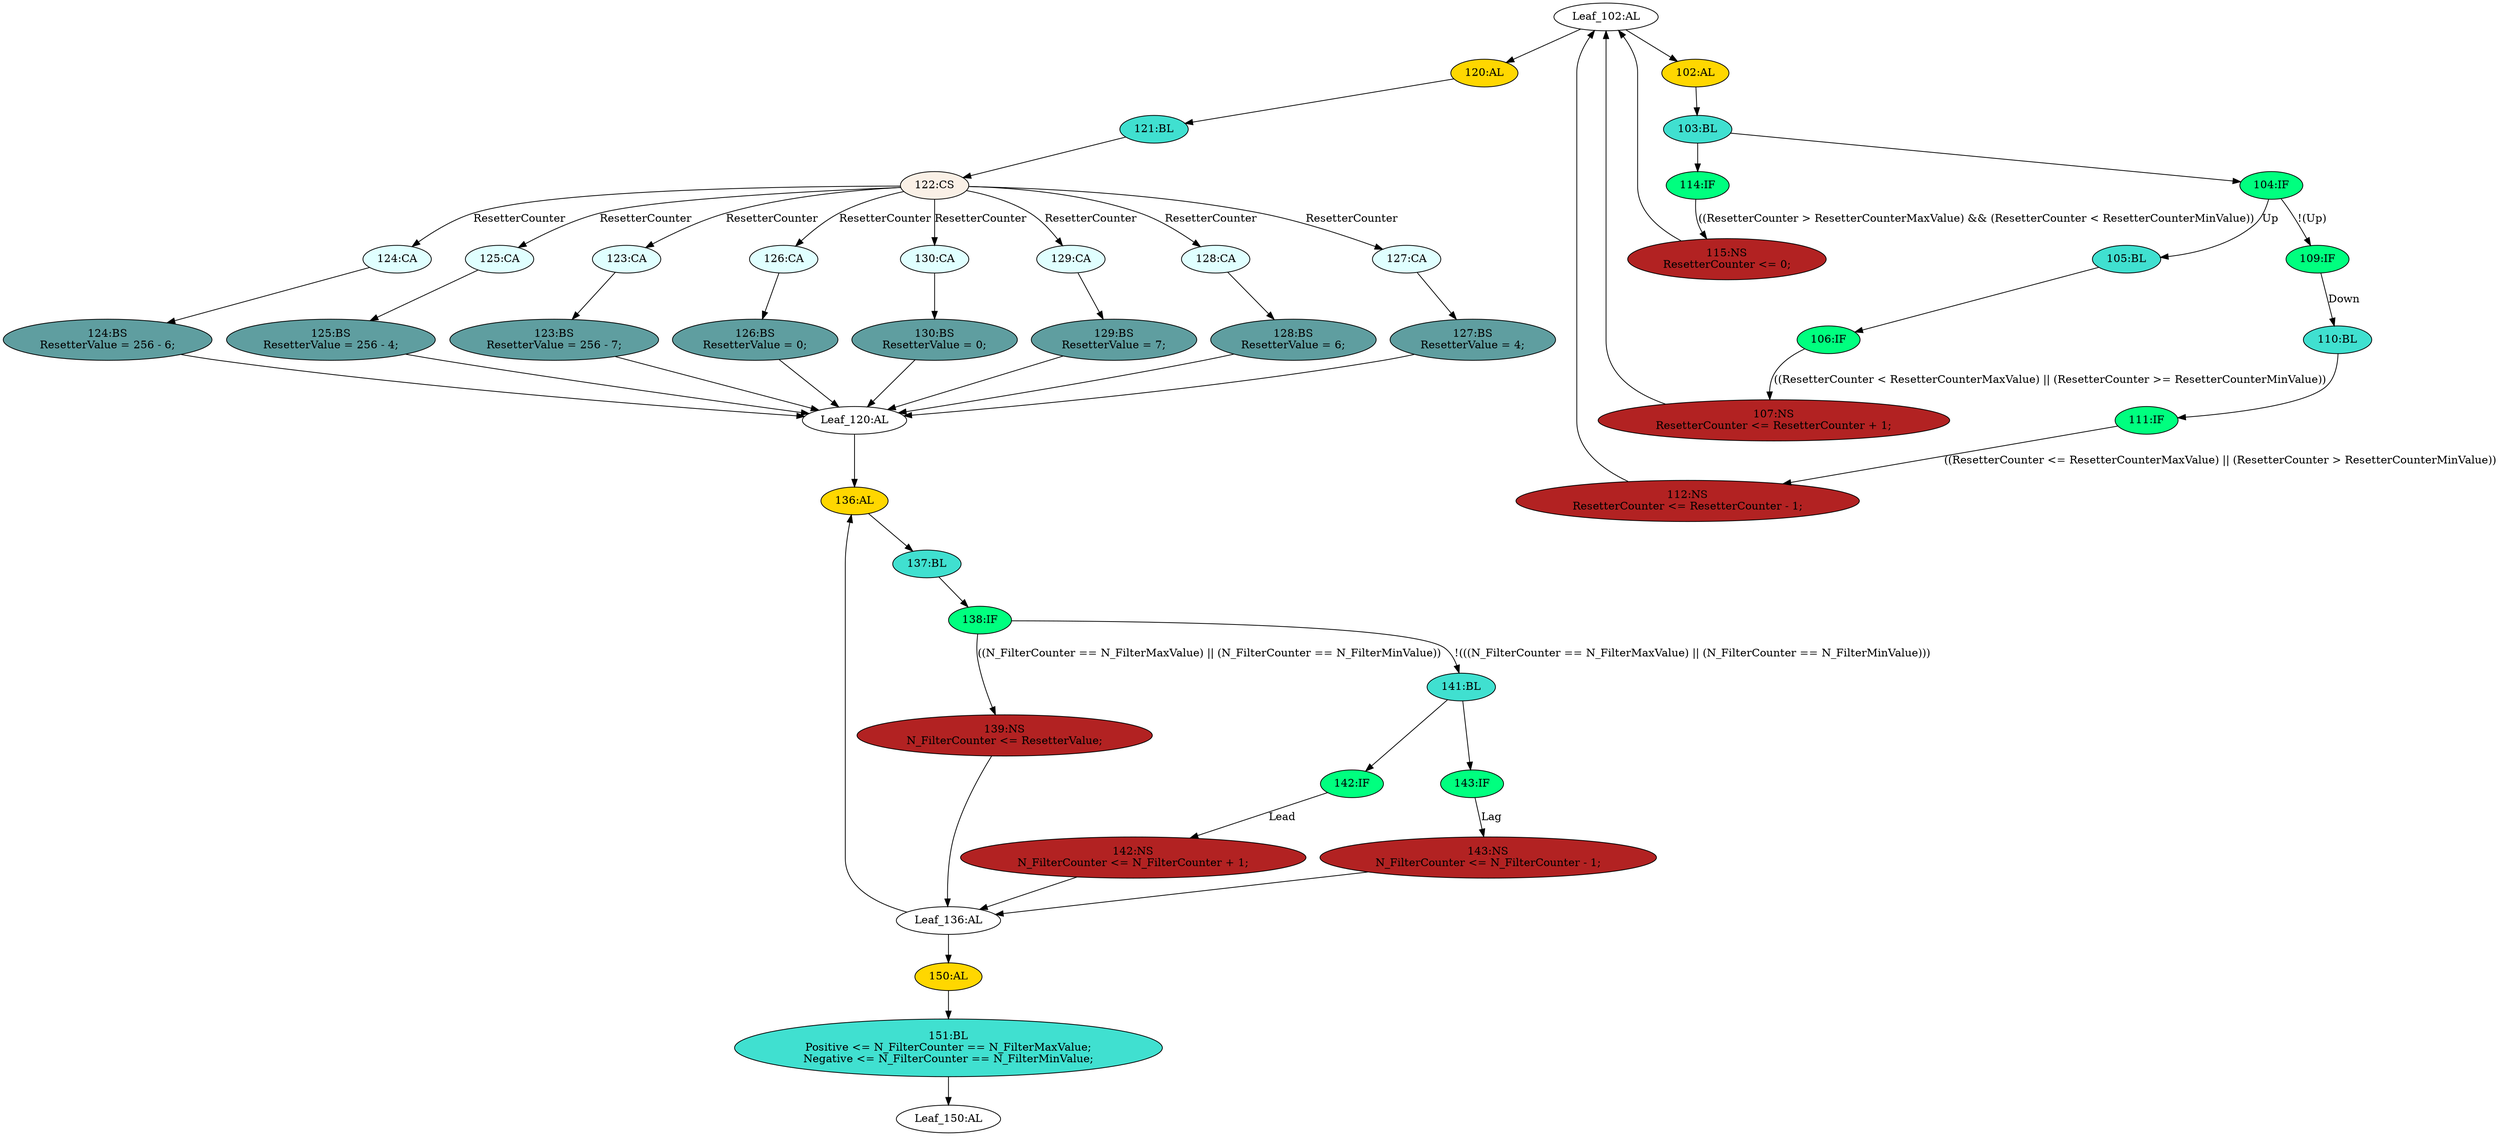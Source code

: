 strict digraph "compose( ,  )" {
	node [label="\N"];
	"128:CA"	 [ast="<pyverilog.vparser.ast.Case object at 0x7f12a5e9fdd0>",
		fillcolor=lightcyan,
		label="128:CA",
		statements="[]",
		style=filled,
		typ=Case];
	"128:BS"	 [ast="<pyverilog.vparser.ast.BlockingSubstitution object at 0x7f12a5e9fed0>",
		fillcolor=cadetblue,
		label="128:BS
ResetterValue = 6;",
		statements="[<pyverilog.vparser.ast.BlockingSubstitution object at 0x7f12a5e9fed0>]",
		style=filled,
		typ=BlockingSubstitution];
	"128:CA" -> "128:BS"	 [cond="[]",
		lineno=None];
	"105:BL"	 [ast="<pyverilog.vparser.ast.Block object at 0x7f12a5efd850>",
		fillcolor=turquoise,
		label="105:BL",
		statements="[]",
		style=filled,
		typ=Block];
	"106:IF"	 [ast="<pyverilog.vparser.ast.IfStatement object at 0x7f12a5efdd10>",
		fillcolor=springgreen,
		label="106:IF",
		statements="[]",
		style=filled,
		typ=IfStatement];
	"105:BL" -> "106:IF"	 [cond="[]",
		lineno=None];
	"122:CS"	 [ast="<pyverilog.vparser.ast.CaseStatement object at 0x7f12a5ea91d0>",
		fillcolor=linen,
		label="122:CS",
		statements="[]",
		style=filled,
		typ=CaseStatement];
	"122:CS" -> "128:CA"	 [cond="['ResetterCounter']",
		label=ResetterCounter,
		lineno=122];
	"127:CA"	 [ast="<pyverilog.vparser.ast.Case object at 0x7f12a5e9fb90>",
		fillcolor=lightcyan,
		label="127:CA",
		statements="[]",
		style=filled,
		typ=Case];
	"122:CS" -> "127:CA"	 [cond="['ResetterCounter']",
		label=ResetterCounter,
		lineno=122];
	"124:CA"	 [ast="<pyverilog.vparser.ast.Case object at 0x7f12a5e9f390>",
		fillcolor=lightcyan,
		label="124:CA",
		statements="[]",
		style=filled,
		typ=Case];
	"122:CS" -> "124:CA"	 [cond="['ResetterCounter']",
		label=ResetterCounter,
		lineno=122];
	"125:CA"	 [ast="<pyverilog.vparser.ast.Case object at 0x7f12a5e9f690>",
		fillcolor=lightcyan,
		label="125:CA",
		statements="[]",
		style=filled,
		typ=Case];
	"122:CS" -> "125:CA"	 [cond="['ResetterCounter']",
		label=ResetterCounter,
		lineno=122];
	"123:CA"	 [ast="<pyverilog.vparser.ast.Case object at 0x7f12a5e9cfd0>",
		fillcolor=lightcyan,
		label="123:CA",
		statements="[]",
		style=filled,
		typ=Case];
	"122:CS" -> "123:CA"	 [cond="['ResetterCounter']",
		label=ResetterCounter,
		lineno=122];
	"126:CA"	 [ast="<pyverilog.vparser.ast.Case object at 0x7f12a5e9f950>",
		fillcolor=lightcyan,
		label="126:CA",
		statements="[]",
		style=filled,
		typ=Case];
	"122:CS" -> "126:CA"	 [cond="['ResetterCounter']",
		label=ResetterCounter,
		lineno=122];
	"130:CA"	 [ast="<pyverilog.vparser.ast.Case object at 0x7f12a5ea9250>",
		fillcolor=lightcyan,
		label="130:CA",
		statements="[]",
		style=filled,
		typ=Case];
	"122:CS" -> "130:CA"	 [cond="['ResetterCounter']",
		label=ResetterCounter,
		lineno=122];
	"129:CA"	 [ast="<pyverilog.vparser.ast.Case object at 0x7f12a5ea9050>",
		fillcolor=lightcyan,
		label="129:CA",
		statements="[]",
		style=filled,
		typ=Case];
	"122:CS" -> "129:CA"	 [cond="['ResetterCounter']",
		label=ResetterCounter,
		lineno=122];
	"Leaf_136:AL"	 [def_var="['N_FilterCounter']",
		label="Leaf_136:AL"];
	"150:AL"	 [ast="<pyverilog.vparser.ast.Always object at 0x7f12a5ea8250>",
		clk_sens=True,
		fillcolor=gold,
		label="150:AL",
		sens="['MainClock']",
		statements="[]",
		style=filled,
		typ=Always,
		use_var="['N_FilterCounter']"];
	"Leaf_136:AL" -> "150:AL";
	"136:AL"	 [ast="<pyverilog.vparser.ast.Always object at 0x7f12a5ea94d0>",
		clk_sens=True,
		fillcolor=gold,
		label="136:AL",
		sens="['MainClock']",
		statements="[]",
		style=filled,
		typ=Always,
		use_var="['Lead', 'N_FilterMaxValue', 'Lag', 'ResetterValue', 'N_FilterMinValue', 'N_FilterCounter']"];
	"Leaf_136:AL" -> "136:AL";
	"Leaf_120:AL"	 [def_var="['ResetterValue']",
		label="Leaf_120:AL"];
	"128:BS" -> "Leaf_120:AL"	 [cond="[]",
		lineno=None];
	"104:IF"	 [ast="<pyverilog.vparser.ast.IfStatement object at 0x7f12a5efdf90>",
		fillcolor=springgreen,
		label="104:IF",
		statements="[]",
		style=filled,
		typ=IfStatement];
	"104:IF" -> "105:BL"	 [cond="['Up']",
		label=Up,
		lineno=104];
	"109:IF"	 [ast="<pyverilog.vparser.ast.IfStatement object at 0x7f12a5e9c050>",
		fillcolor=springgreen,
		label="109:IF",
		statements="[]",
		style=filled,
		typ=IfStatement];
	"104:IF" -> "109:IF"	 [cond="['Up']",
		label="!(Up)",
		lineno=104];
	"126:BS"	 [ast="<pyverilog.vparser.ast.BlockingSubstitution object at 0x7f12a5e9fa50>",
		fillcolor=cadetblue,
		label="126:BS
ResetterValue = 0;",
		statements="[<pyverilog.vparser.ast.BlockingSubstitution object at 0x7f12a5e9fa50>]",
		style=filled,
		typ=BlockingSubstitution];
	"126:BS" -> "Leaf_120:AL"	 [cond="[]",
		lineno=None];
	"Leaf_102:AL"	 [def_var="['ResetterCounter']",
		label="Leaf_102:AL"];
	"120:AL"	 [ast="<pyverilog.vparser.ast.Always object at 0x7f12a5e9cd90>",
		clk_sens=False,
		fillcolor=gold,
		label="120:AL",
		sens="[]",
		statements="[]",
		style=filled,
		typ=Always,
		use_var="['ResetterCounter']"];
	"Leaf_102:AL" -> "120:AL";
	"102:AL"	 [ast="<pyverilog.vparser.ast.Always object at 0x7f12a5efd890>",
		clk_sens=True,
		fillcolor=gold,
		label="102:AL",
		sens="['MainClock']",
		statements="[]",
		style=filled,
		typ=Always,
		use_var="['ResetterCounterMaxValue', 'ResetterCounter', 'ResetterCounterMinValue', 'Down', 'Up']"];
	"Leaf_102:AL" -> "102:AL";
	"137:BL"	 [ast="<pyverilog.vparser.ast.Block object at 0x7f12a5ea9550>",
		fillcolor=turquoise,
		label="137:BL",
		statements="[]",
		style=filled,
		typ=Block];
	"138:IF"	 [ast="<pyverilog.vparser.ast.IfStatement object at 0x7f12a5ea99d0>",
		fillcolor=springgreen,
		label="138:IF",
		statements="[]",
		style=filled,
		typ=IfStatement];
	"137:BL" -> "138:IF"	 [cond="[]",
		lineno=None];
	"121:BL"	 [ast="<pyverilog.vparser.ast.Block object at 0x7f12a5e9ce10>",
		fillcolor=turquoise,
		label="121:BL",
		statements="[]",
		style=filled,
		typ=Block];
	"121:BL" -> "122:CS"	 [cond="[]",
		lineno=None];
	"127:BS"	 [ast="<pyverilog.vparser.ast.BlockingSubstitution object at 0x7f12a5e9fc90>",
		fillcolor=cadetblue,
		label="127:BS
ResetterValue = 4;",
		statements="[<pyverilog.vparser.ast.BlockingSubstitution object at 0x7f12a5e9fc90>]",
		style=filled,
		typ=BlockingSubstitution];
	"127:CA" -> "127:BS"	 [cond="[]",
		lineno=None];
	"124:BS"	 [ast="<pyverilog.vparser.ast.BlockingSubstitution object at 0x7f12a5e9f510>",
		fillcolor=cadetblue,
		label="124:BS
ResetterValue = 256 - 6;",
		statements="[<pyverilog.vparser.ast.BlockingSubstitution object at 0x7f12a5e9f510>]",
		style=filled,
		typ=BlockingSubstitution];
	"124:CA" -> "124:BS"	 [cond="[]",
		lineno=None];
	"115:NS"	 [ast="<pyverilog.vparser.ast.NonblockingSubstitution object at 0x7f12a5e9c9d0>",
		fillcolor=firebrick,
		label="115:NS
ResetterCounter <= 0;",
		statements="[<pyverilog.vparser.ast.NonblockingSubstitution object at 0x7f12a5e9c9d0>]",
		style=filled,
		typ=NonblockingSubstitution];
	"115:NS" -> "Leaf_102:AL"	 [cond="[]",
		lineno=None];
	"112:NS"	 [ast="<pyverilog.vparser.ast.NonblockingSubstitution object at 0x7f12a5e9c610>",
		fillcolor=firebrick,
		label="112:NS
ResetterCounter <= ResetterCounter - 1;",
		statements="[<pyverilog.vparser.ast.NonblockingSubstitution object at 0x7f12a5e9c610>]",
		style=filled,
		typ=NonblockingSubstitution];
	"112:NS" -> "Leaf_102:AL"	 [cond="[]",
		lineno=None];
	"110:BL"	 [ast="<pyverilog.vparser.ast.Block object at 0x7f12a5e9c090>",
		fillcolor=turquoise,
		label="110:BL",
		statements="[]",
		style=filled,
		typ=Block];
	"109:IF" -> "110:BL"	 [cond="['Down']",
		label=Down,
		lineno=109];
	"125:BS"	 [ast="<pyverilog.vparser.ast.BlockingSubstitution object at 0x7f12a5e9f810>",
		fillcolor=cadetblue,
		label="125:BS
ResetterValue = 256 - 4;",
		statements="[<pyverilog.vparser.ast.BlockingSubstitution object at 0x7f12a5e9f810>]",
		style=filled,
		typ=BlockingSubstitution];
	"125:CA" -> "125:BS"	 [cond="[]",
		lineno=None];
	"143:NS"	 [ast="<pyverilog.vparser.ast.NonblockingSubstitution object at 0x7f12a5ea8090>",
		fillcolor=firebrick,
		label="143:NS
N_FilterCounter <= N_FilterCounter - 1;",
		statements="[<pyverilog.vparser.ast.NonblockingSubstitution object at 0x7f12a5ea8090>]",
		style=filled,
		typ=NonblockingSubstitution];
	"143:NS" -> "Leaf_136:AL"	 [cond="[]",
		lineno=None];
	"142:IF"	 [ast="<pyverilog.vparser.ast.IfStatement object at 0x7f12a5ea9b90>",
		fillcolor=springgreen,
		label="142:IF",
		statements="[]",
		style=filled,
		typ=IfStatement];
	"142:NS"	 [ast="<pyverilog.vparser.ast.NonblockingSubstitution object at 0x7f12a5ea9d50>",
		fillcolor=firebrick,
		label="142:NS
N_FilterCounter <= N_FilterCounter + 1;",
		statements="[<pyverilog.vparser.ast.NonblockingSubstitution object at 0x7f12a5ea9d50>]",
		style=filled,
		typ=NonblockingSubstitution];
	"142:IF" -> "142:NS"	 [cond="['Lead']",
		label=Lead,
		lineno=142];
	"123:BS"	 [ast="<pyverilog.vparser.ast.BlockingSubstitution object at 0x7f12a5e9f190>",
		fillcolor=cadetblue,
		label="123:BS
ResetterValue = 256 - 7;",
		statements="[<pyverilog.vparser.ast.BlockingSubstitution object at 0x7f12a5e9f190>]",
		style=filled,
		typ=BlockingSubstitution];
	"123:CA" -> "123:BS"	 [cond="[]",
		lineno=None];
	"120:AL" -> "121:BL"	 [cond="[]",
		lineno=None];
	"143:IF"	 [ast="<pyverilog.vparser.ast.IfStatement object at 0x7f12a5ea9e90>",
		fillcolor=springgreen,
		label="143:IF",
		statements="[]",
		style=filled,
		typ=IfStatement];
	"143:IF" -> "143:NS"	 [cond="['Lag']",
		label=Lag,
		lineno=143];
	"151:BL"	 [ast="<pyverilog.vparser.ast.Block object at 0x7f12a5ea8490>",
		fillcolor=turquoise,
		label="151:BL
Positive <= N_FilterCounter == N_FilterMaxValue;
Negative <= N_FilterCounter == N_FilterMinValue;",
		statements="[<pyverilog.vparser.ast.NonblockingSubstitution object at 0x7f12a5ea8410>, <pyverilog.vparser.ast.NonblockingSubstitution object \
at 0x7f12a5ea8650>]",
		style=filled,
		typ=Block];
	"150:AL" -> "151:BL"	 [cond="[]",
		lineno=None];
	"111:IF"	 [ast="<pyverilog.vparser.ast.IfStatement object at 0x7f12a5e9c410>",
		fillcolor=springgreen,
		label="111:IF",
		statements="[]",
		style=filled,
		typ=IfStatement];
	"111:IF" -> "112:NS"	 [cond="['ResetterCounter', 'ResetterCounterMaxValue', 'ResetterCounter', 'ResetterCounterMinValue']",
		label="((ResetterCounter <= ResetterCounterMaxValue) || (ResetterCounter > ResetterCounterMinValue))",
		lineno=111];
	"107:NS"	 [ast="<pyverilog.vparser.ast.NonblockingSubstitution object at 0x7f12a5efdf10>",
		fillcolor=firebrick,
		label="107:NS
ResetterCounter <= ResetterCounter + 1;",
		statements="[<pyverilog.vparser.ast.NonblockingSubstitution object at 0x7f12a5efdf10>]",
		style=filled,
		typ=NonblockingSubstitution];
	"107:NS" -> "Leaf_102:AL"	 [cond="[]",
		lineno=None];
	"126:CA" -> "126:BS"	 [cond="[]",
		lineno=None];
	"Leaf_120:AL" -> "136:AL";
	"Leaf_150:AL"	 [def_var="['Positive', 'Negative']",
		label="Leaf_150:AL"];
	"136:AL" -> "137:BL"	 [cond="[]",
		lineno=None];
	"106:IF" -> "107:NS"	 [cond="['ResetterCounter', 'ResetterCounterMaxValue', 'ResetterCounter', 'ResetterCounterMinValue']",
		label="((ResetterCounter < ResetterCounterMaxValue) || (ResetterCounter >= ResetterCounterMinValue))",
		lineno=106];
	"123:BS" -> "Leaf_120:AL"	 [cond="[]",
		lineno=None];
	"103:BL"	 [ast="<pyverilog.vparser.ast.Block object at 0x7f12a5efd990>",
		fillcolor=turquoise,
		label="103:BL",
		statements="[]",
		style=filled,
		typ=Block];
	"102:AL" -> "103:BL"	 [cond="[]",
		lineno=None];
	"130:BS"	 [ast="<pyverilog.vparser.ast.BlockingSubstitution object at 0x7f12a5ea9350>",
		fillcolor=cadetblue,
		label="130:BS
ResetterValue = 0;",
		statements="[<pyverilog.vparser.ast.BlockingSubstitution object at 0x7f12a5ea9350>]",
		style=filled,
		typ=BlockingSubstitution];
	"130:CA" -> "130:BS"	 [cond="[]",
		lineno=None];
	"129:BS"	 [ast="<pyverilog.vparser.ast.BlockingSubstitution object at 0x7f12a5ea9150>",
		fillcolor=cadetblue,
		label="129:BS
ResetterValue = 7;",
		statements="[<pyverilog.vparser.ast.BlockingSubstitution object at 0x7f12a5ea9150>]",
		style=filled,
		typ=BlockingSubstitution];
	"129:CA" -> "129:BS"	 [cond="[]",
		lineno=None];
	"151:BL" -> "Leaf_150:AL"	 [cond="[]",
		lineno=None];
	"142:NS" -> "Leaf_136:AL"	 [cond="[]",
		lineno=None];
	"141:BL"	 [ast="<pyverilog.vparser.ast.Block object at 0x7f12a5ea9dd0>",
		fillcolor=turquoise,
		label="141:BL",
		statements="[]",
		style=filled,
		typ=Block];
	"141:BL" -> "142:IF"	 [cond="[]",
		lineno=None];
	"141:BL" -> "143:IF"	 [cond="[]",
		lineno=None];
	"110:BL" -> "111:IF"	 [cond="[]",
		lineno=None];
	"130:BS" -> "Leaf_120:AL"	 [cond="[]",
		lineno=None];
	"139:NS"	 [ast="<pyverilog.vparser.ast.NonblockingSubstitution object at 0x7f12a5ea9990>",
		fillcolor=firebrick,
		label="139:NS
N_FilterCounter <= ResetterValue;",
		statements="[<pyverilog.vparser.ast.NonblockingSubstitution object at 0x7f12a5ea9990>]",
		style=filled,
		typ=NonblockingSubstitution];
	"139:NS" -> "Leaf_136:AL"	 [cond="[]",
		lineno=None];
	"114:IF"	 [ast="<pyverilog.vparser.ast.IfStatement object at 0x7f12a5e9c890>",
		fillcolor=springgreen,
		label="114:IF",
		statements="[]",
		style=filled,
		typ=IfStatement];
	"114:IF" -> "115:NS"	 [cond="['ResetterCounter', 'ResetterCounterMaxValue', 'ResetterCounter', 'ResetterCounterMinValue']",
		label="((ResetterCounter > ResetterCounterMaxValue) && (ResetterCounter < ResetterCounterMinValue))",
		lineno=114];
	"129:BS" -> "Leaf_120:AL"	 [cond="[]",
		lineno=None];
	"138:IF" -> "141:BL"	 [cond="['N_FilterCounter', 'N_FilterMaxValue', 'N_FilterCounter', 'N_FilterMinValue']",
		label="!(((N_FilterCounter == N_FilterMaxValue) || (N_FilterCounter == N_FilterMinValue)))",
		lineno=138];
	"138:IF" -> "139:NS"	 [cond="['N_FilterCounter', 'N_FilterMaxValue', 'N_FilterCounter', 'N_FilterMinValue']",
		label="((N_FilterCounter == N_FilterMaxValue) || (N_FilterCounter == N_FilterMinValue))",
		lineno=138];
	"103:BL" -> "104:IF"	 [cond="[]",
		lineno=None];
	"103:BL" -> "114:IF"	 [cond="[]",
		lineno=None];
	"127:BS" -> "Leaf_120:AL"	 [cond="[]",
		lineno=None];
	"124:BS" -> "Leaf_120:AL"	 [cond="[]",
		lineno=None];
	"125:BS" -> "Leaf_120:AL"	 [cond="[]",
		lineno=None];
}
